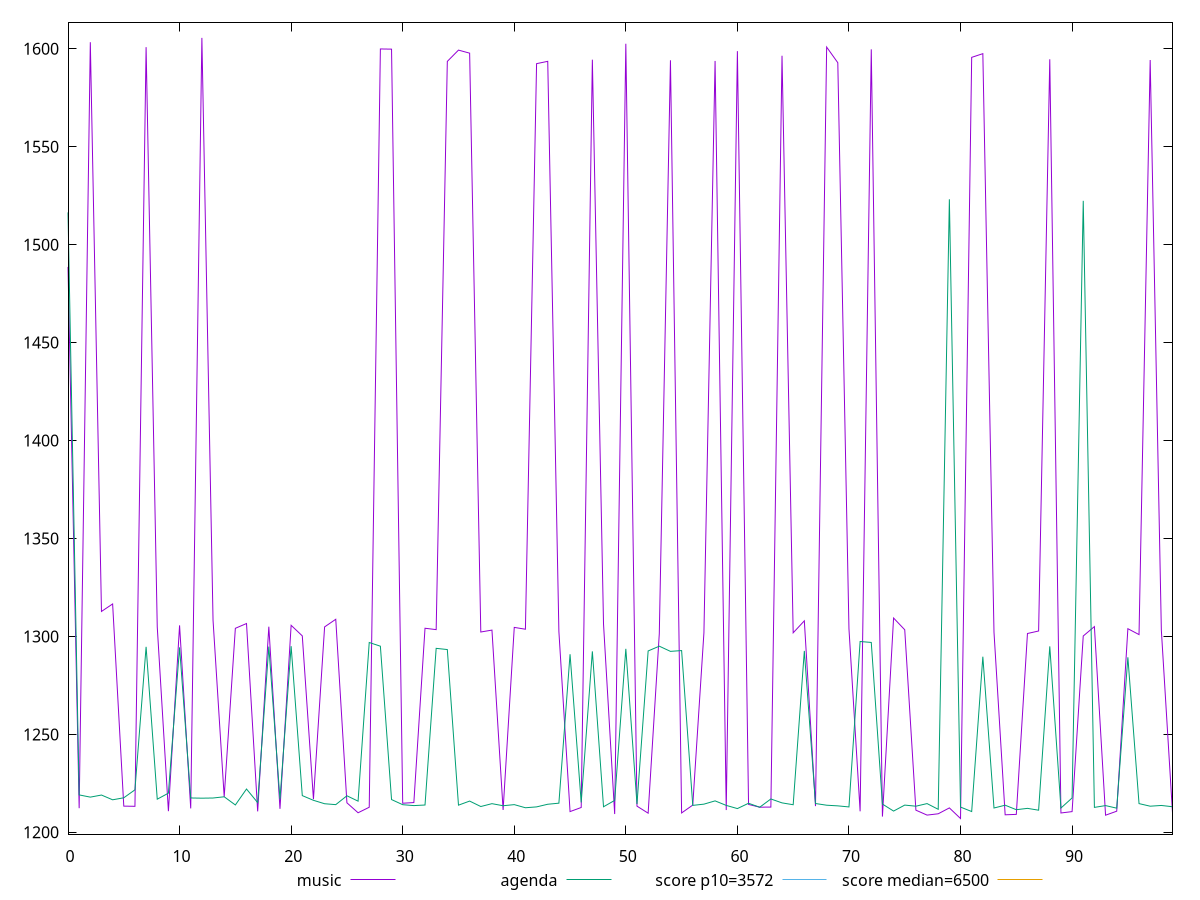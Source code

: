 reset

$music <<EOF
0 1488.645
1 1212.345
2 1603.3664999999999
3 1312.781
4 1316.6064999999999
5 1213.3980000000001
6 1213.308
7 1600.8445000000002
8 1304.8560000000002
9 1210.83
10 1305.662
11 1212.2270999999996
12 1605.547
13 1308.31275
14 1218.141
15 1304.1664999999998
16 1306.6075
17 1210.7136
18 1304.996
19 1212.027
20 1305.7044999999998
21 1300.3004999999998
22 1216.9379999999999
23 1304.884
24 1308.7775499999998
25 1215.09
26 1210.011
27 1212.8220000000001
28 1599.9095
29 1599.8104999999998
30 1214.8692
31 1215.219
32 1304.1985
33 1303.494
34 1593.5625
35 1599.3210000000001
36 1597.759
37 1302.28
38 1303.2545
39 1211.4360000000001
40 1304.633
41 1303.6995000000002
42 1592.402
43 1593.5900000000001
44 1302.5499999999997
45 1210.608
46 1212.7014000000001
47 1594.448
48 1306.3575
49 1209.366
50 1602.5770000000002
51 1213.3878000000002
52 1209.795
53 1301.4624999999999
54 1594.1290000000001
55 1209.9119999999998
56 1213.932
57 1301.8999999999999
58 1593.8044999999997
59 1211.394
60 1598.7765000000004
61 1214.259
62 1212.858
63 1212.9150000000002
64 1596.4389999999999
65 1301.871
66 1307.9797500000002
67 1213.3980000000001
68 1600.871
69 1592.8859999999997
70 1303.9535500000002
71 1210.7469
72 1599.7059999999997
73 1208.067
74 1309.4109499999997
75 1303.4245
76 1211.334
77 1208.817
78 1209.486
79 1212.4884000000002
80 1207.071
81 1595.625
82 1597.5085
83 1302.197
84 1208.967
85 1209.1860000000001
86 1301.51055
87 1302.7975000000001
88 1594.6405
89 1209.8961
90 1210.596
91 1300.2374999999997
92 1305.0439999999999
93 1208.769
94 1210.8029999999999
95 1303.9679999999998
96 1300.9575
97 1594.2664999999997
98 1303.2405
99 1210.005
EOF

$agenda <<EOF
0 1516.4789999999998
1 1219.125
2 1217.9919
3 1219.0557
4 1216.6278
5 1217.658
6 1221.7259999999999
7 1294.719
8 1216.9458
9 1220.0130000000001
10 1294.4418
11 1217.565
12 1217.4561
13 1217.5421999999999
14 1218.1677
15 1213.9895999999999
16 1222.1295
17 1215.1950000000002
18 1294.8310000000001
19 1216.9271999999999
20 1295.03715
21 1218.771
22 1216.3665
23 1214.6166
24 1214.1558
25 1218.6756
26 1215.9369000000002
27 1296.924
28 1295.03715
29 1216.7514
30 1214.1239999999998
31 1213.6700999999998
32 1213.9674
33 1293.942
34 1293.32565
35 1213.8933
36 1215.9753
37 1213.1952
38 1214.6541
39 1213.5963000000002
40 1214.163
41 1212.5700000000002
42 1213.0077
43 1214.355
44 1214.9025
45 1290.9249999999997
46 1215.2804999999998
47 1292.402
48 1213.0739999999998
49 1216.3209
50 1293.69805
51 1214.4906
52 1292.60745
53 1295.041
54 1292.395
55 1292.80485
56 1213.7781
57 1214.4114
58 1216.0739999999998
59 1213.7685000000001
60 1212.1449
61 1214.856
62 1212.8316
63 1217.052
64 1215.0558
65 1214.1119999999999
66 1292.63965
67 1214.7231
68 1213.8633
69 1213.5297
70 1212.9825
71 1297.4343000000001
72 1296.95095
73 1214.4507
74 1210.875
75 1213.9242
76 1213.3608000000002
77 1214.6916
78 1211.7765000000002
79 1523.1894999999997
80 1212.9126
81 1210.6347
82 1289.68075
83 1212.4379999999999
84 1213.8681000000001
85 1211.5739999999998
86 1212.2574
87 1211.319
88 1294.9395
89 1212.4176
90 1217.5620000000001
91 1522.3845000000001
92 1212.7532999999999
93 1213.6707000000001
94 1212.3564
95 1289.36785
96 1214.6871
97 1213.3602
98 1213.74
99 1213.0893
EOF

set key outside below
set xrange [0:99]
set yrange [1199.1014799999998:1613.5165200000001]
set trange [1199.1014799999998:1613.5165200000001]
set terminal svg size 640, 520 enhanced background rgb 'white'
set output "reports/report_00032_2021-02-25T10-28-15.087Z/first-cpu-idle/comparison/line/0_vs_1.svg"

plot $music title "music" with line, \
     $agenda title "agenda" with line, \
     3572 title "score p10=3572", \
     6500 title "score median=6500"

reset
